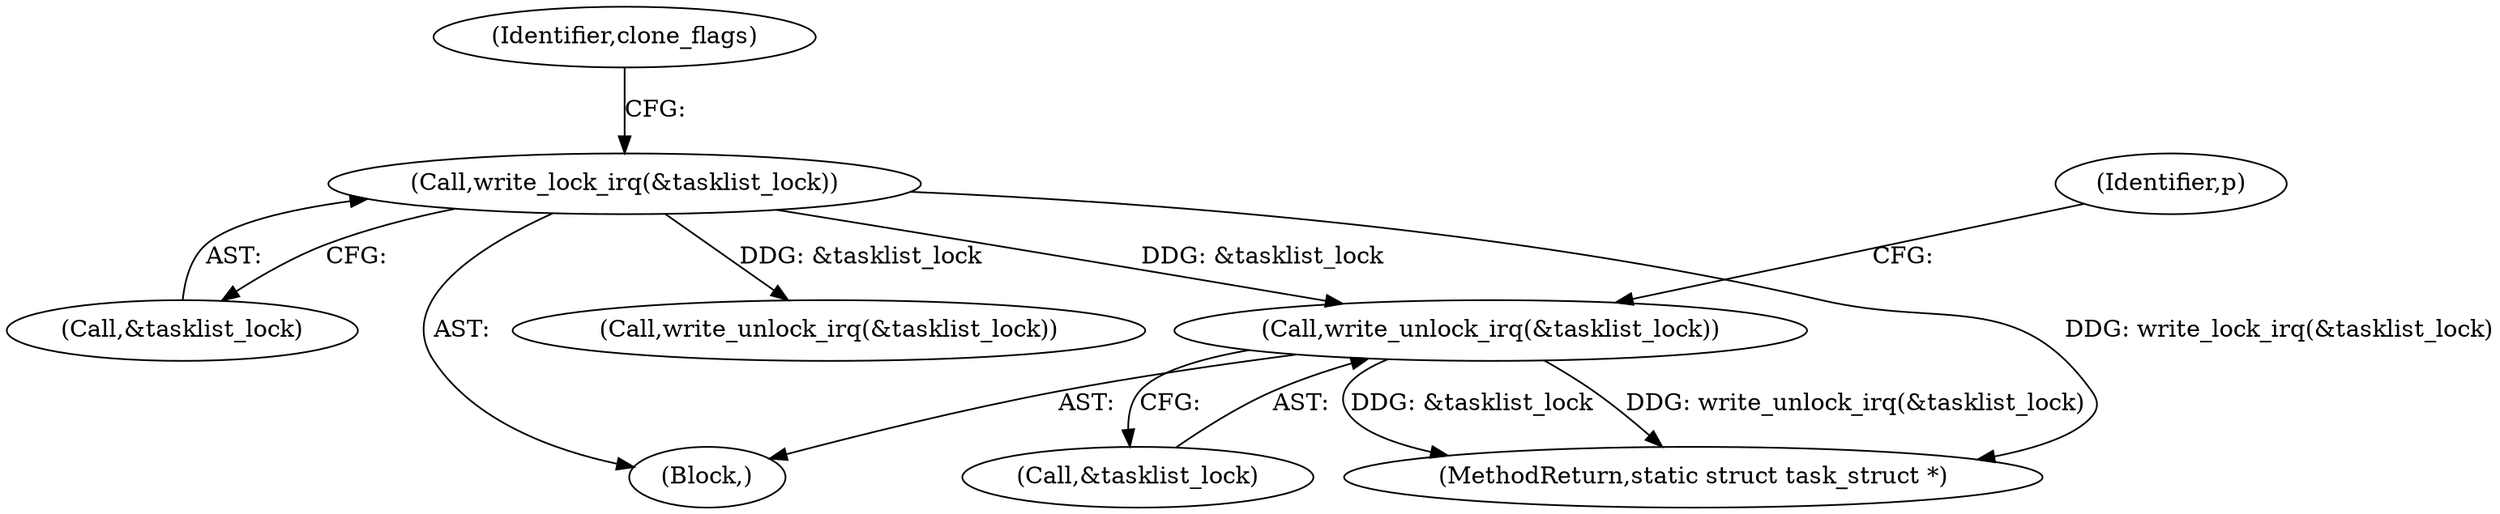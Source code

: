 digraph "0_linux_e66eded8309ebf679d3d3c1f5820d1f2ca332c71_0@API" {
"1001108" [label="(Call,write_unlock_irq(&tasklist_lock))"];
"1000900" [label="(Call,write_lock_irq(&tasklist_lock))"];
"1000905" [label="(Identifier,clone_flags)"];
"1001109" [label="(Call,&tasklist_lock)"];
"1000901" [label="(Call,&tasklist_lock)"];
"1001108" [label="(Call,write_unlock_irq(&tasklist_lock))"];
"1000957" [label="(Call,write_unlock_irq(&tasklist_lock))"];
"1001112" [label="(Identifier,p)"];
"1001227" [label="(MethodReturn,static struct task_struct *)"];
"1000900" [label="(Call,write_lock_irq(&tasklist_lock))"];
"1000127" [label="(Block,)"];
"1001108" -> "1000127"  [label="AST: "];
"1001108" -> "1001109"  [label="CFG: "];
"1001109" -> "1001108"  [label="AST: "];
"1001112" -> "1001108"  [label="CFG: "];
"1001108" -> "1001227"  [label="DDG: &tasklist_lock"];
"1001108" -> "1001227"  [label="DDG: write_unlock_irq(&tasklist_lock)"];
"1000900" -> "1001108"  [label="DDG: &tasklist_lock"];
"1000900" -> "1000127"  [label="AST: "];
"1000900" -> "1000901"  [label="CFG: "];
"1000901" -> "1000900"  [label="AST: "];
"1000905" -> "1000900"  [label="CFG: "];
"1000900" -> "1001227"  [label="DDG: write_lock_irq(&tasklist_lock)"];
"1000900" -> "1000957"  [label="DDG: &tasklist_lock"];
}
